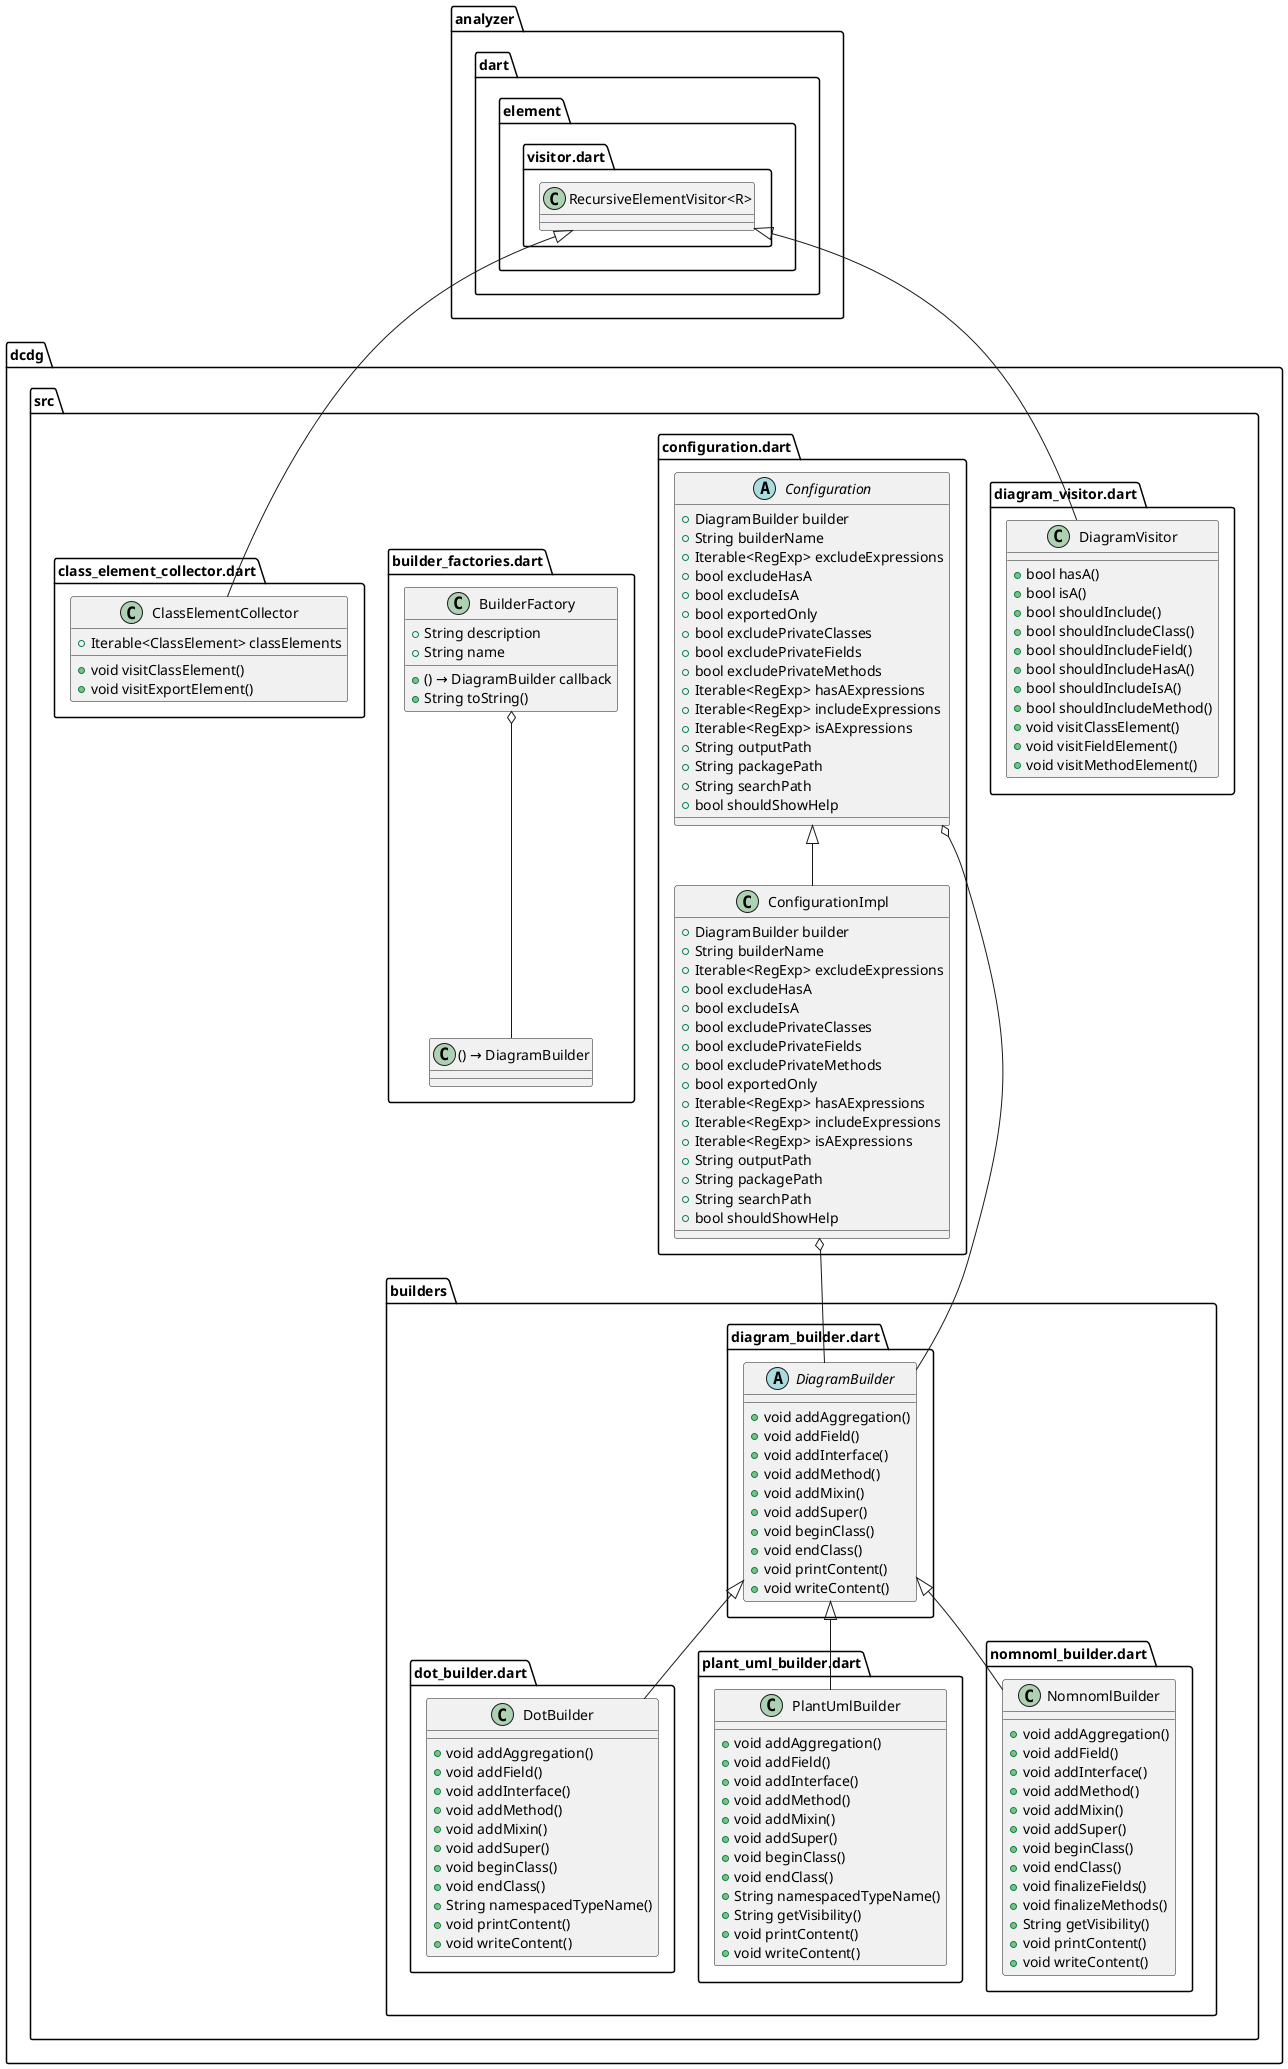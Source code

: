 @startuml
set namespaceSeparator ::

class "dcdg::src::diagram_visitor.dart::DiagramVisitor" {
  +bool hasA()
  +bool isA()
  +bool shouldInclude()
  +bool shouldIncludeClass()
  +bool shouldIncludeField()
  +bool shouldIncludeHasA()
  +bool shouldIncludeIsA()
  +bool shouldIncludeMethod()
  +void visitClassElement()
  +void visitFieldElement()
  +void visitMethodElement()
}

"analyzer::dart::element::visitor.dart::RecursiveElementVisitor<R>" <|-- "dcdg::src::diagram_visitor.dart::DiagramVisitor"


class "dcdg::src::builders::dot_builder.dart::DotBuilder" {
  +void addAggregation()
  +void addField()
  +void addInterface()
  +void addMethod()
  +void addMixin()
  +void addSuper()
  +void beginClass()
  +void endClass()
  +String namespacedTypeName()
  +void printContent()
  +void writeContent()
}

"dcdg::src::builders::diagram_builder.dart::DiagramBuilder" <|-- "dcdg::src::builders::dot_builder.dart::DotBuilder"


class "dcdg::src::builders::plant_uml_builder.dart::PlantUmlBuilder" {
  +void addAggregation()
  +void addField()
  +void addInterface()
  +void addMethod()
  +void addMixin()
  +void addSuper()
  +void beginClass()
  +void endClass()
  +String namespacedTypeName()
  +String getVisibility()
  +void printContent()
  +void writeContent()
}

"dcdg::src::builders::diagram_builder.dart::DiagramBuilder" <|-- "dcdg::src::builders::plant_uml_builder.dart::PlantUmlBuilder"


abstract class "dcdg::src::builders::diagram_builder.dart::DiagramBuilder" {
  +void addAggregation()
  +void addField()
  +void addInterface()
  +void addMethod()
  +void addMixin()
  +void addSuper()
  +void beginClass()
  +void endClass()
  +void printContent()
  +void writeContent()
}



class "dcdg::src::builders::nomnoml_builder.dart::NomnomlBuilder" {
  +void addAggregation()
  +void addField()
  +void addInterface()
  +void addMethod()
  +void addMixin()
  +void addSuper()
  +void beginClass()
  +void endClass()
  +void finalizeFields()
  +void finalizeMethods()
  +String getVisibility()
  +void printContent()
  +void writeContent()
}

"dcdg::src::builders::diagram_builder.dart::DiagramBuilder" <|-- "dcdg::src::builders::nomnoml_builder.dart::NomnomlBuilder"


abstract class "dcdg::src::configuration.dart::Configuration" {
  +DiagramBuilder builder
  +String builderName
  +Iterable<RegExp> excludeExpressions
  +bool excludeHasA
  +bool excludeIsA
  +bool exportedOnly
  +bool excludePrivateClasses
  +bool excludePrivateFields
  +bool excludePrivateMethods
  +Iterable<RegExp> hasAExpressions
  +Iterable<RegExp> includeExpressions
  +Iterable<RegExp> isAExpressions
  +String outputPath
  +String packagePath
  +String searchPath
  +bool shouldShowHelp
}

"dcdg::src::configuration.dart::Configuration" o-- "dcdg::src::builders::diagram_builder.dart::DiagramBuilder"


class "dcdg::src::configuration.dart::ConfigurationImpl" {
  +DiagramBuilder builder
  +String builderName
  +Iterable<RegExp> excludeExpressions
  +bool excludeHasA
  +bool excludeIsA
  +bool excludePrivateClasses
  +bool excludePrivateFields
  +bool excludePrivateMethods
  +bool exportedOnly
  +Iterable<RegExp> hasAExpressions
  +Iterable<RegExp> includeExpressions
  +Iterable<RegExp> isAExpressions
  +String outputPath
  +String packagePath
  +String searchPath
  +bool shouldShowHelp
}

"dcdg::src::configuration.dart::ConfigurationImpl" o-- "dcdg::src::builders::diagram_builder.dart::DiagramBuilder"
"dcdg::src::configuration.dart::Configuration" <|-- "dcdg::src::configuration.dart::ConfigurationImpl"


class "dcdg::src::builder_factories.dart::BuilderFactory" {
  +() → DiagramBuilder callback
  +String description
  +String name
  +String toString()
}

"dcdg::src::builder_factories.dart::BuilderFactory" o-- "dcdg::src::builder_factories.dart::() → DiagramBuilder"


class "dcdg::src::class_element_collector.dart::ClassElementCollector" {
  +Iterable<ClassElement> classElements
  +void visitClassElement()
  +void visitExportElement()
}

"analyzer::dart::element::visitor.dart::RecursiveElementVisitor<R>" <|-- "dcdg::src::class_element_collector.dart::ClassElementCollector"


@enduml